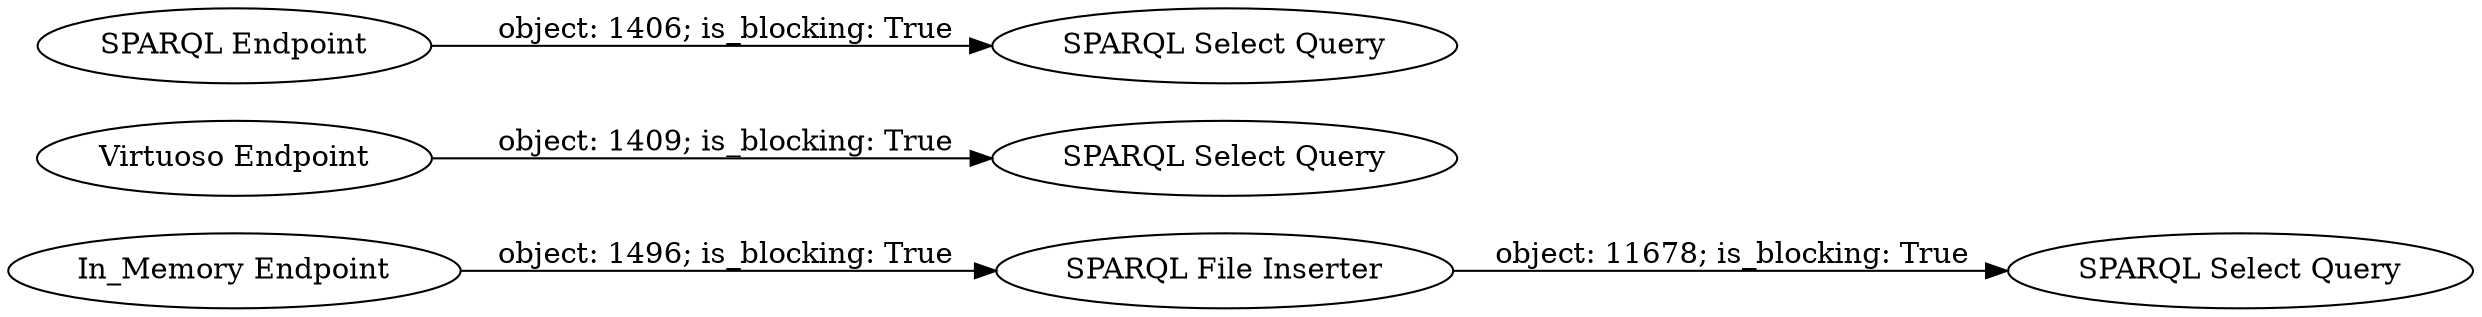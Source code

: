 digraph {
	"2491250110768387280_23" [label="In_Memory Endpoint"]
	"2491250110768387280_18" [label="Virtuoso Endpoint"]
	"2491250110768387280_25" [label="SPARQL Select Query"]
	"2491250110768387280_21" [label="SPARQL Endpoint"]
	"2491250110768387280_17" [label="SPARQL Select Query"]
	"2491250110768387280_20" [label="SPARQL Select Query"]
	"2491250110768387280_24" [label="SPARQL File Inserter"]
	"2491250110768387280_18" -> "2491250110768387280_17" [label="object: 1409; is_blocking: True"]
	"2491250110768387280_21" -> "2491250110768387280_20" [label="object: 1406; is_blocking: True"]
	"2491250110768387280_24" -> "2491250110768387280_25" [label="object: 11678; is_blocking: True"]
	"2491250110768387280_23" -> "2491250110768387280_24" [label="object: 1496; is_blocking: True"]
	rankdir=LR
}
